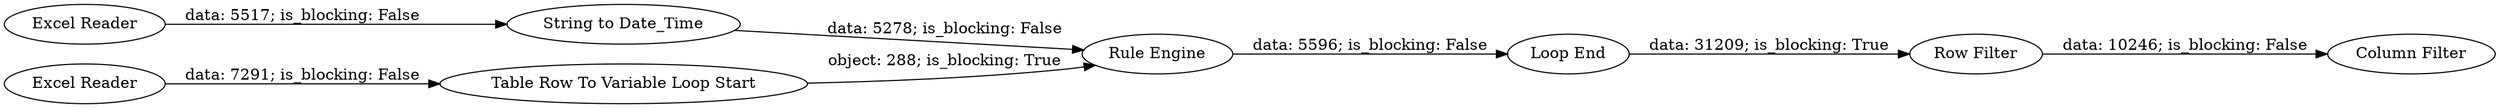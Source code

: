 digraph {
	"8662092676318443734_5" [label="Table Row To Variable Loop Start"]
	"8662092676318443734_17" [label="Column Filter"]
	"8662092676318443734_15" [label="Loop End"]
	"8662092676318443734_1" [label="Excel Reader"]
	"8662092676318443734_3" [label="String to Date_Time"]
	"8662092676318443734_16" [label="Row Filter"]
	"8662092676318443734_14" [label="Rule Engine"]
	"8662092676318443734_2" [label="Excel Reader"]
	"8662092676318443734_16" -> "8662092676318443734_17" [label="data: 10246; is_blocking: False"]
	"8662092676318443734_14" -> "8662092676318443734_15" [label="data: 5596; is_blocking: False"]
	"8662092676318443734_15" -> "8662092676318443734_16" [label="data: 31209; is_blocking: True"]
	"8662092676318443734_2" -> "8662092676318443734_5" [label="data: 7291; is_blocking: False"]
	"8662092676318443734_1" -> "8662092676318443734_3" [label="data: 5517; is_blocking: False"]
	"8662092676318443734_3" -> "8662092676318443734_14" [label="data: 5278; is_blocking: False"]
	"8662092676318443734_5" -> "8662092676318443734_14" [label="object: 288; is_blocking: True"]
	rankdir=LR
}
